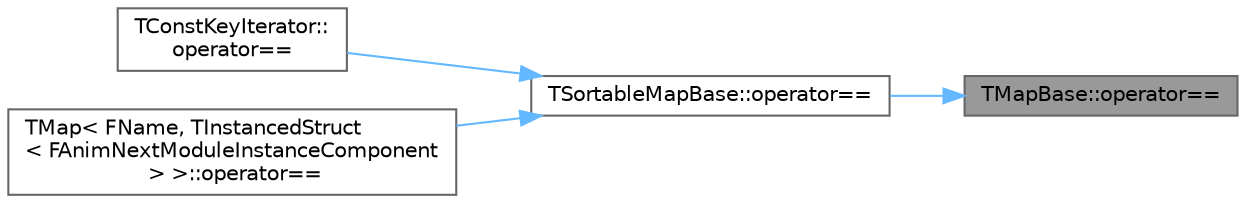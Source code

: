 digraph "TMapBase::operator=="
{
 // INTERACTIVE_SVG=YES
 // LATEX_PDF_SIZE
  bgcolor="transparent";
  edge [fontname=Helvetica,fontsize=10,labelfontname=Helvetica,labelfontsize=10];
  node [fontname=Helvetica,fontsize=10,shape=box,height=0.2,width=0.4];
  rankdir="RL";
  Node1 [id="Node000001",label="TMapBase::operator==",height=0.2,width=0.4,color="gray40", fillcolor="grey60", style="filled", fontcolor="black",tooltip=" "];
  Node1 -> Node2 [id="edge1_Node000001_Node000002",dir="back",color="steelblue1",style="solid",tooltip=" "];
  Node2 [id="Node000002",label="TSortableMapBase::operator==",height=0.2,width=0.4,color="grey40", fillcolor="white", style="filled",URL="$de/df5/classTSortableMapBase.html#a290a9e66a855b289714eb58f1bbba762",tooltip=" "];
  Node2 -> Node3 [id="edge2_Node000002_Node000003",dir="back",color="steelblue1",style="solid",tooltip=" "];
  Node3 [id="Node000003",label="TConstKeyIterator::\loperator==",height=0.2,width=0.4,color="grey40", fillcolor="white", style="filled",URL="$d2/df5/classTMultiMap.html#ad032b3d3ce2cd18d8dc9f3dbf7011427",tooltip=" "];
  Node2 -> Node4 [id="edge3_Node000002_Node000004",dir="back",color="steelblue1",style="solid",tooltip=" "];
  Node4 [id="Node000004",label="TMap\< FName, TInstancedStruct\l\< FAnimNextModuleInstanceComponent\l \> \>::operator==",height=0.2,width=0.4,color="grey40", fillcolor="white", style="filled",URL="$d8/da9/classTMap.html#aa191aa26dd363bf97f7a4fde45ff93d9",tooltip=" "];
}
